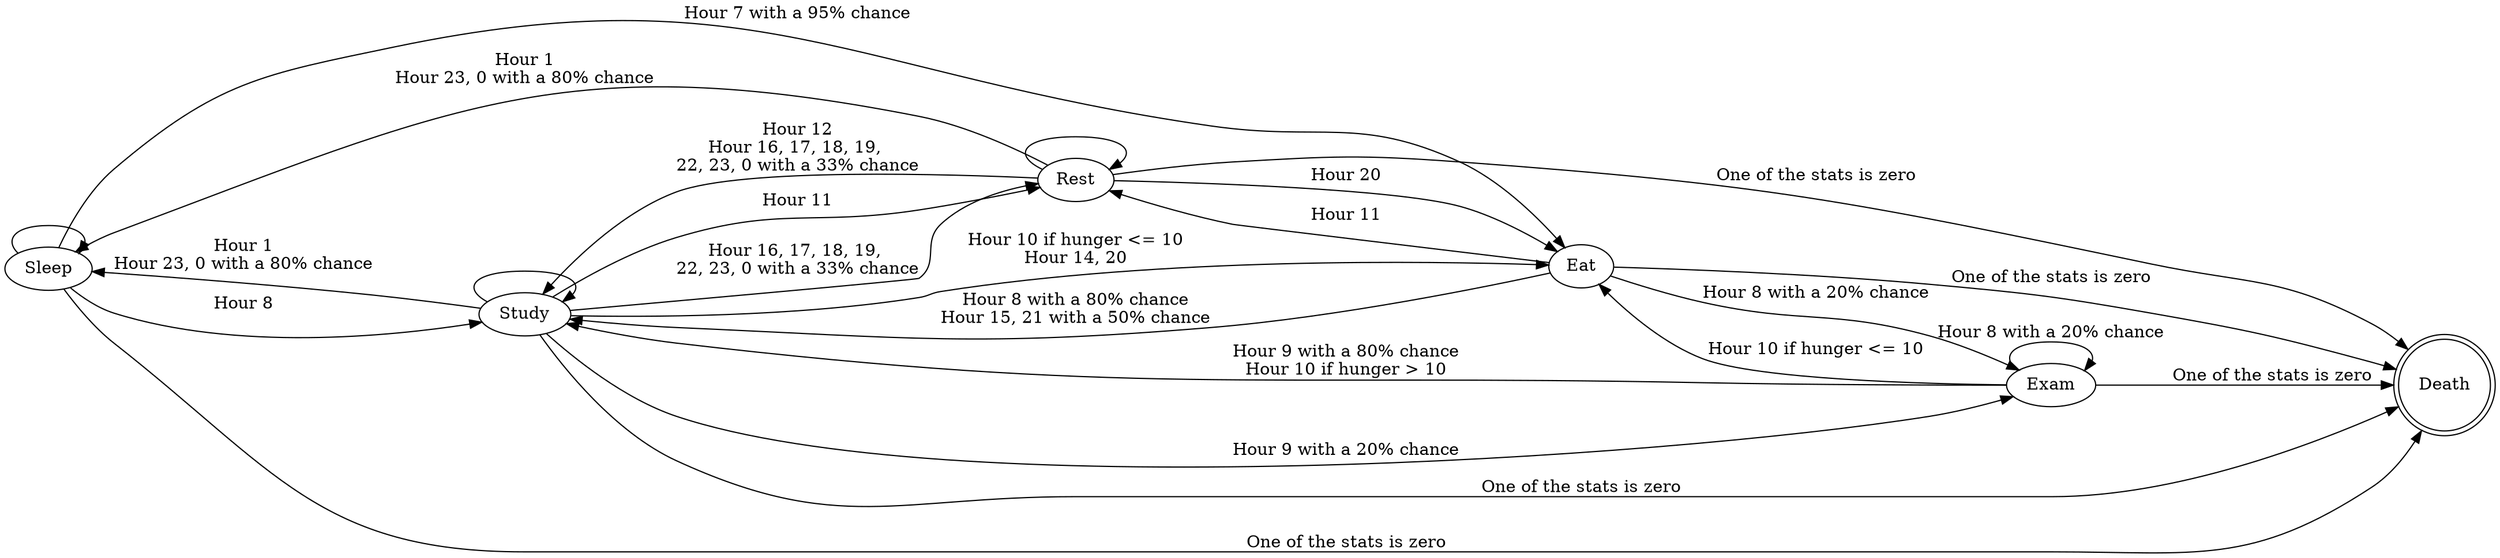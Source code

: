 digraph G {

  rankdir="LR"

  sleep [label="Sleep"];
  exam [label="Exam"];
  study [label="Study"];
  eat [label="Eat"];
  death [label="Death", shape = "doublecircle"];
  rest [label="Rest"];
  
  sleep -> eat [label= "Hour 7 with a 95% chance"];
  sleep -> study [label= "Hour 8"]
  
  eat -> study [label= "Hour 8 with a 80% chance\nHour 15, 21 with a 50% chance"];
  eat -> exam [label= "Hour 8 with a 20% chance"]
  eat -> rest [label= "Hour 11"]
  
  study -> exam [label= "Hour 9 with a 20% chance"];
  study -> eat [label= "Hour 10 if hunger <= 10\nHour 14, 20"]
  study -> rest [label= "Hour 11"]
  study -> sleep [label= "Hour 1\nHour 23, 0 with a 80% chance"]
  study -> rest [label= "Hour 16, 17, 18, 19, \n22, 23, 0 with a 33% chance"]
  
  exam -> study [label= "Hour 9 with a 80% chance\nHour 10 if hunger > 10"]
  exam -> eat [label = "Hour 10 if hunger <= 10"]
  
  rest -> study [label = "Hour 12\nHour 16, 17, 18, 19, \n22, 23, 0 with a 33% chance"]
  rest -> eat [label = "Hour 20"]
  rest -> sleep [label = "Hour 1\nHour 23, 0 with a 80% chance"]

  sleep -> death [label= "One of the stats is zero"]
  eat -> death [label= "One of the stats is zero"]
  exam -> death [label= "One of the stats is zero"]
  study -> death [label= "One of the stats is zero"]
  rest -> death [label= "One of the stats is zero"]
  
  sleep -> sleep
  rest -> rest
  study -> study
  exam -> exam [label="Hour 8 with a 20% chance"]
}
